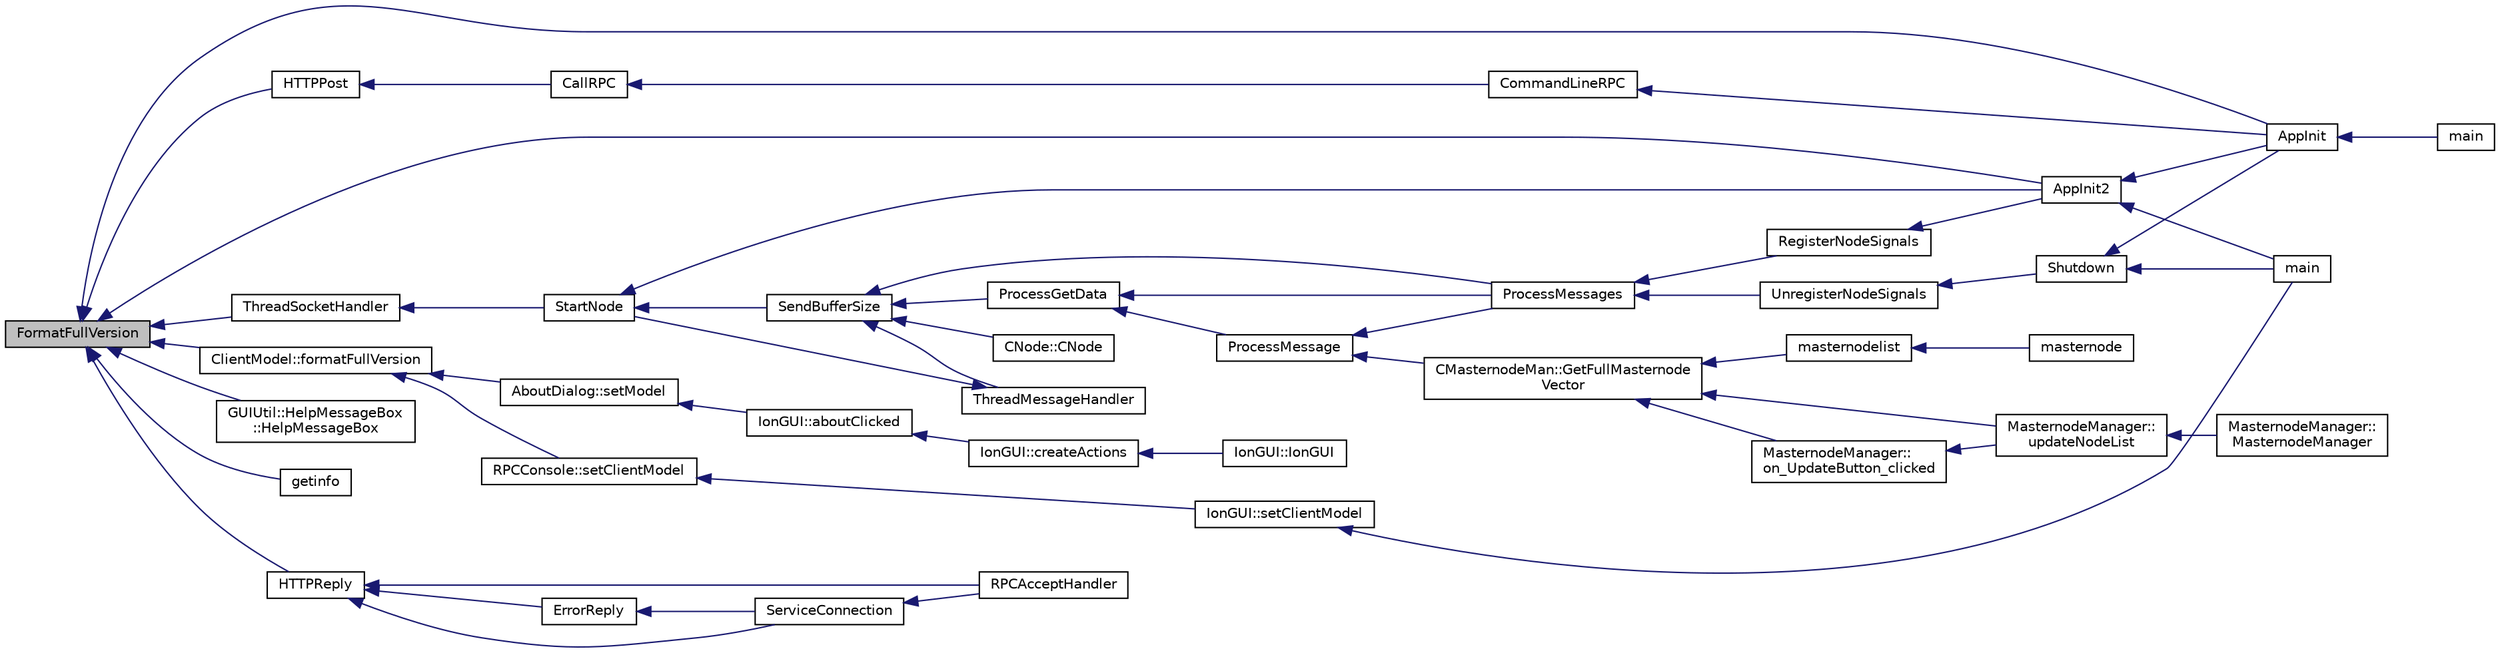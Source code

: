 digraph "FormatFullVersion"
{
  edge [fontname="Helvetica",fontsize="10",labelfontname="Helvetica",labelfontsize="10"];
  node [fontname="Helvetica",fontsize="10",shape=record];
  rankdir="LR";
  Node1276 [label="FormatFullVersion",height=0.2,width=0.4,color="black", fillcolor="grey75", style="filled", fontcolor="black"];
  Node1276 -> Node1277 [dir="back",color="midnightblue",fontsize="10",style="solid",fontname="Helvetica"];
  Node1277 [label="AppInit2",height=0.2,width=0.4,color="black", fillcolor="white", style="filled",URL="$d8/dc0/init_8h.html#a1a4c1bfbf6ba1db77e988b89b9cadfd3",tooltip="Initialize ion. "];
  Node1277 -> Node1278 [dir="back",color="midnightblue",fontsize="10",style="solid",fontname="Helvetica"];
  Node1278 [label="AppInit",height=0.2,width=0.4,color="black", fillcolor="white", style="filled",URL="$d4/d35/iond_8cpp.html#ac59316b767e6984e1285f0531275286b"];
  Node1278 -> Node1279 [dir="back",color="midnightblue",fontsize="10",style="solid",fontname="Helvetica"];
  Node1279 [label="main",height=0.2,width=0.4,color="black", fillcolor="white", style="filled",URL="$d4/d35/iond_8cpp.html#a0ddf1224851353fc92bfbff6f499fa97"];
  Node1277 -> Node1280 [dir="back",color="midnightblue",fontsize="10",style="solid",fontname="Helvetica"];
  Node1280 [label="main",height=0.2,width=0.4,color="black", fillcolor="white", style="filled",URL="$d5/d2d/ion_8cpp.html#a0ddf1224851353fc92bfbff6f499fa97"];
  Node1276 -> Node1278 [dir="back",color="midnightblue",fontsize="10",style="solid",fontname="Helvetica"];
  Node1276 -> Node1281 [dir="back",color="midnightblue",fontsize="10",style="solid",fontname="Helvetica"];
  Node1281 [label="ThreadSocketHandler",height=0.2,width=0.4,color="black", fillcolor="white", style="filled",URL="$dd/d84/net_8cpp.html#aa1111c12121e039bbd8eedb556e4514a"];
  Node1281 -> Node1282 [dir="back",color="midnightblue",fontsize="10",style="solid",fontname="Helvetica"];
  Node1282 [label="StartNode",height=0.2,width=0.4,color="black", fillcolor="white", style="filled",URL="$d7/d97/net_8h.html#a9396d8054e8f74959e9391871aaddde0"];
  Node1282 -> Node1277 [dir="back",color="midnightblue",fontsize="10",style="solid",fontname="Helvetica"];
  Node1282 -> Node1283 [dir="back",color="midnightblue",fontsize="10",style="solid",fontname="Helvetica"];
  Node1283 [label="SendBufferSize",height=0.2,width=0.4,color="black", fillcolor="white", style="filled",URL="$d7/d97/net_8h.html#a13f289d6233bd32b78a38793f76bdccb"];
  Node1283 -> Node1284 [dir="back",color="midnightblue",fontsize="10",style="solid",fontname="Helvetica"];
  Node1284 [label="ProcessGetData",height=0.2,width=0.4,color="black", fillcolor="white", style="filled",URL="$df/d0a/main_8cpp.html#a3be415b83ecfe1f4215e0bd28c3b1eec"];
  Node1284 -> Node1285 [dir="back",color="midnightblue",fontsize="10",style="solid",fontname="Helvetica"];
  Node1285 [label="ProcessMessage",height=0.2,width=0.4,color="black", fillcolor="white", style="filled",URL="$df/d0a/main_8cpp.html#a8ba92b1a4bce3c835e887a9073d17d8e"];
  Node1285 -> Node1286 [dir="back",color="midnightblue",fontsize="10",style="solid",fontname="Helvetica"];
  Node1286 [label="ProcessMessages",height=0.2,width=0.4,color="black", fillcolor="white", style="filled",URL="$d4/dbf/main_8h.html#a196f9318f02448b85b28d612698934fd"];
  Node1286 -> Node1287 [dir="back",color="midnightblue",fontsize="10",style="solid",fontname="Helvetica"];
  Node1287 [label="RegisterNodeSignals",height=0.2,width=0.4,color="black", fillcolor="white", style="filled",URL="$d4/dbf/main_8h.html#ab02615ff65f91d69f8d786ec900baa8a",tooltip="Register with a network node to receive its signals. "];
  Node1287 -> Node1277 [dir="back",color="midnightblue",fontsize="10",style="solid",fontname="Helvetica"];
  Node1286 -> Node1288 [dir="back",color="midnightblue",fontsize="10",style="solid",fontname="Helvetica"];
  Node1288 [label="UnregisterNodeSignals",height=0.2,width=0.4,color="black", fillcolor="white", style="filled",URL="$d4/dbf/main_8h.html#a3ef0cc6e9d9d6435ee2a5569244d6ebd",tooltip="Unregister a network node. "];
  Node1288 -> Node1289 [dir="back",color="midnightblue",fontsize="10",style="solid",fontname="Helvetica"];
  Node1289 [label="Shutdown",height=0.2,width=0.4,color="black", fillcolor="white", style="filled",URL="$d8/dc0/init_8h.html#ac5f038c2b480cf9ef5e19e3eba8dbaf9"];
  Node1289 -> Node1278 [dir="back",color="midnightblue",fontsize="10",style="solid",fontname="Helvetica"];
  Node1289 -> Node1280 [dir="back",color="midnightblue",fontsize="10",style="solid",fontname="Helvetica"];
  Node1285 -> Node1290 [dir="back",color="midnightblue",fontsize="10",style="solid",fontname="Helvetica"];
  Node1290 [label="CMasternodeMan::GetFullMasternode\lVector",height=0.2,width=0.4,color="black", fillcolor="white", style="filled",URL="$dc/d6b/class_c_masternode_man.html#ab39e213a7601e1bef2eba1d5d63206f5"];
  Node1290 -> Node1291 [dir="back",color="midnightblue",fontsize="10",style="solid",fontname="Helvetica"];
  Node1291 [label="MasternodeManager::\lupdateNodeList",height=0.2,width=0.4,color="black", fillcolor="white", style="filled",URL="$d9/d70/class_masternode_manager.html#a5485a8bd6ccf673027165cc1207dfae9"];
  Node1291 -> Node1292 [dir="back",color="midnightblue",fontsize="10",style="solid",fontname="Helvetica"];
  Node1292 [label="MasternodeManager::\lMasternodeManager",height=0.2,width=0.4,color="black", fillcolor="white", style="filled",URL="$d9/d70/class_masternode_manager.html#ad18cb99065e056e6b791e2356de826bf"];
  Node1290 -> Node1293 [dir="back",color="midnightblue",fontsize="10",style="solid",fontname="Helvetica"];
  Node1293 [label="MasternodeManager::\lon_UpdateButton_clicked",height=0.2,width=0.4,color="black", fillcolor="white", style="filled",URL="$d9/d70/class_masternode_manager.html#ae8d07b4d869e3eb09fe1be445eff0430"];
  Node1293 -> Node1291 [dir="back",color="midnightblue",fontsize="10",style="solid",fontname="Helvetica"];
  Node1290 -> Node1294 [dir="back",color="midnightblue",fontsize="10",style="solid",fontname="Helvetica"];
  Node1294 [label="masternodelist",height=0.2,width=0.4,color="black", fillcolor="white", style="filled",URL="$d5/d6b/rpcstashedsend_8cpp.html#a3a7ed7e37f21eb2912afc6e776f7236c"];
  Node1294 -> Node1295 [dir="back",color="midnightblue",fontsize="10",style="solid",fontname="Helvetica"];
  Node1295 [label="masternode",height=0.2,width=0.4,color="black", fillcolor="white", style="filled",URL="$d5/d6b/rpcstashedsend_8cpp.html#a30609e443aeb47c29ed0878d16b1b5e1"];
  Node1284 -> Node1286 [dir="back",color="midnightblue",fontsize="10",style="solid",fontname="Helvetica"];
  Node1283 -> Node1286 [dir="back",color="midnightblue",fontsize="10",style="solid",fontname="Helvetica"];
  Node1283 -> Node1296 [dir="back",color="midnightblue",fontsize="10",style="solid",fontname="Helvetica"];
  Node1296 [label="ThreadMessageHandler",height=0.2,width=0.4,color="black", fillcolor="white", style="filled",URL="$dd/d84/net_8cpp.html#a379b0d3521bdd62ac296f219d70c4e30"];
  Node1296 -> Node1282 [dir="back",color="midnightblue",fontsize="10",style="solid",fontname="Helvetica"];
  Node1283 -> Node1297 [dir="back",color="midnightblue",fontsize="10",style="solid",fontname="Helvetica"];
  Node1297 [label="CNode::CNode",height=0.2,width=0.4,color="black", fillcolor="white", style="filled",URL="$d1/d64/class_c_node.html#a51556705550511146245b9fb2fec09c1"];
  Node1276 -> Node1298 [dir="back",color="midnightblue",fontsize="10",style="solid",fontname="Helvetica"];
  Node1298 [label="ClientModel::formatFullVersion",height=0.2,width=0.4,color="black", fillcolor="white", style="filled",URL="$df/d25/class_client_model.html#ae9448d6f2a7f99467152b17f7044eb12"];
  Node1298 -> Node1299 [dir="back",color="midnightblue",fontsize="10",style="solid",fontname="Helvetica"];
  Node1299 [label="AboutDialog::setModel",height=0.2,width=0.4,color="black", fillcolor="white", style="filled",URL="$d2/d6f/class_about_dialog.html#ad15ee5cad707263d7b39ba7803bb6def"];
  Node1299 -> Node1300 [dir="back",color="midnightblue",fontsize="10",style="solid",fontname="Helvetica"];
  Node1300 [label="IonGUI::aboutClicked",height=0.2,width=0.4,color="black", fillcolor="white", style="filled",URL="$dc/d0b/class_ion_g_u_i.html#a68b4ed6961c52e5407971df5465a3327",tooltip="Show about dialog. "];
  Node1300 -> Node1301 [dir="back",color="midnightblue",fontsize="10",style="solid",fontname="Helvetica"];
  Node1301 [label="IonGUI::createActions",height=0.2,width=0.4,color="black", fillcolor="white", style="filled",URL="$dc/d0b/class_ion_g_u_i.html#a5a5e1c2fbc2fec3d925d654c61a8b252",tooltip="Create the main UI actions. "];
  Node1301 -> Node1302 [dir="back",color="midnightblue",fontsize="10",style="solid",fontname="Helvetica"];
  Node1302 [label="IonGUI::IonGUI",height=0.2,width=0.4,color="black", fillcolor="white", style="filled",URL="$dc/d0b/class_ion_g_u_i.html#ad0e22e4901b039bcc987ef0328c8c5d4"];
  Node1298 -> Node1303 [dir="back",color="midnightblue",fontsize="10",style="solid",fontname="Helvetica"];
  Node1303 [label="RPCConsole::setClientModel",height=0.2,width=0.4,color="black", fillcolor="white", style="filled",URL="$d7/de8/class_r_p_c_console.html#a355349a33664a07628e9ca22a60f5fa7"];
  Node1303 -> Node1304 [dir="back",color="midnightblue",fontsize="10",style="solid",fontname="Helvetica"];
  Node1304 [label="IonGUI::setClientModel",height=0.2,width=0.4,color="black", fillcolor="white", style="filled",URL="$dc/d0b/class_ion_g_u_i.html#aee0c583c834ce4f4c598c29db83b0680",tooltip="Set the client model. "];
  Node1304 -> Node1280 [dir="back",color="midnightblue",fontsize="10",style="solid",fontname="Helvetica"];
  Node1276 -> Node1305 [dir="back",color="midnightblue",fontsize="10",style="solid",fontname="Helvetica"];
  Node1305 [label="GUIUtil::HelpMessageBox\l::HelpMessageBox",height=0.2,width=0.4,color="black", fillcolor="white", style="filled",URL="$d8/da6/class_g_u_i_util_1_1_help_message_box.html#af8c3ad315224552b1699ac34c7ebd839"];
  Node1276 -> Node1306 [dir="back",color="midnightblue",fontsize="10",style="solid",fontname="Helvetica"];
  Node1306 [label="getinfo",height=0.2,width=0.4,color="black", fillcolor="white", style="filled",URL="$db/d48/rpcmisc_8cpp.html#a70335b93783d51e48d276a1e08bd721a"];
  Node1276 -> Node1307 [dir="back",color="midnightblue",fontsize="10",style="solid",fontname="Helvetica"];
  Node1307 [label="HTTPPost",height=0.2,width=0.4,color="black", fillcolor="white", style="filled",URL="$d2/d30/rpcprotocol_8cpp.html#af2d91e7026366657a021311ecc188262"];
  Node1307 -> Node1308 [dir="back",color="midnightblue",fontsize="10",style="solid",fontname="Helvetica"];
  Node1308 [label="CallRPC",height=0.2,width=0.4,color="black", fillcolor="white", style="filled",URL="$dd/d9e/rpcclient_8cpp.html#ae0b4394f271db49671cf894dbe94c484"];
  Node1308 -> Node1309 [dir="back",color="midnightblue",fontsize="10",style="solid",fontname="Helvetica"];
  Node1309 [label="CommandLineRPC",height=0.2,width=0.4,color="black", fillcolor="white", style="filled",URL="$d6/d59/rpcclient_8h.html#a4ee23259648a971c9c05aeff8b545a6d"];
  Node1309 -> Node1278 [dir="back",color="midnightblue",fontsize="10",style="solid",fontname="Helvetica"];
  Node1276 -> Node1310 [dir="back",color="midnightblue",fontsize="10",style="solid",fontname="Helvetica"];
  Node1310 [label="HTTPReply",height=0.2,width=0.4,color="black", fillcolor="white", style="filled",URL="$d2/d30/rpcprotocol_8cpp.html#afa39f57077df4d88ad60373f58d793e1"];
  Node1310 -> Node1311 [dir="back",color="midnightblue",fontsize="10",style="solid",fontname="Helvetica"];
  Node1311 [label="ErrorReply",height=0.2,width=0.4,color="black", fillcolor="white", style="filled",URL="$d6/d76/rpcserver_8cpp.html#a01dbd901fe882171ef907f64ce31db00"];
  Node1311 -> Node1312 [dir="back",color="midnightblue",fontsize="10",style="solid",fontname="Helvetica"];
  Node1312 [label="ServiceConnection",height=0.2,width=0.4,color="black", fillcolor="white", style="filled",URL="$d6/d76/rpcserver_8cpp.html#adda5af922ba2f27c9f6219394d3c4f4c"];
  Node1312 -> Node1313 [dir="back",color="midnightblue",fontsize="10",style="solid",fontname="Helvetica"];
  Node1313 [label="RPCAcceptHandler",height=0.2,width=0.4,color="black", fillcolor="white", style="filled",URL="$d6/d76/rpcserver_8cpp.html#a1e6c8e04570f3b8f8a9fc49c2550f18c",tooltip="Accept and handle incoming connection. "];
  Node1310 -> Node1313 [dir="back",color="midnightblue",fontsize="10",style="solid",fontname="Helvetica"];
  Node1310 -> Node1312 [dir="back",color="midnightblue",fontsize="10",style="solid",fontname="Helvetica"];
}
